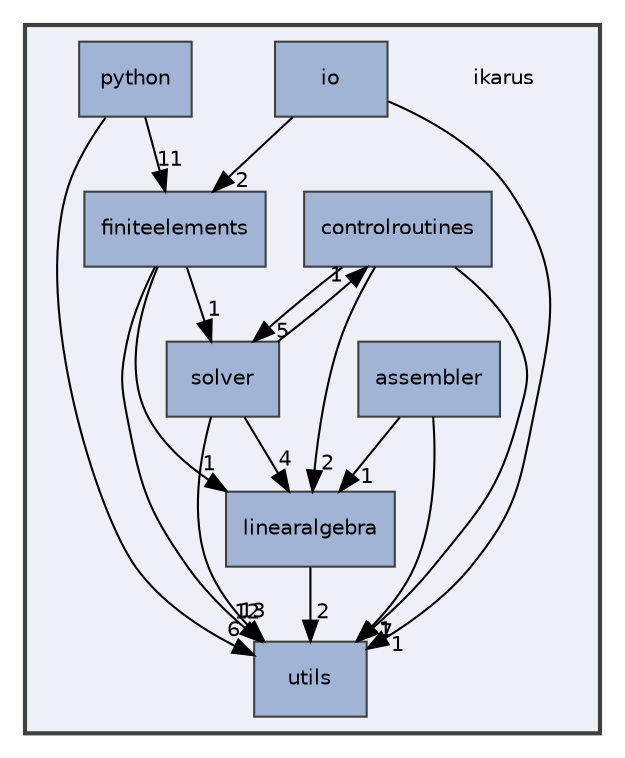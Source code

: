 digraph "ikarus"
{
 // LATEX_PDF_SIZE
  edge [fontname="Helvetica",fontsize="10",labelfontname="Helvetica",labelfontsize="10"];
  node [fontname="Helvetica",fontsize="10",shape=record];
  compound=true
  subgraph clusterdir_5bec9ec6c6b8ab3f2f9d60d2ff21ed81 {
    graph [ bgcolor="#edf0f7", pencolor="grey25", style="filled,bold,", label="", fontname="Helvetica", fontsize="10", URL="dir_5bec9ec6c6b8ab3f2f9d60d2ff21ed81.html"]
    dir_5bec9ec6c6b8ab3f2f9d60d2ff21ed81 [shape=plaintext, label="ikarus"];
  dir_b4e169eb0efbd955079f9a2ee34b7226 [shape=box, label="assembler", style="filled,", fillcolor="#a2b4d6", color="grey25", URL="dir_b4e169eb0efbd955079f9a2ee34b7226.html"];
  dir_a97b071c9c6f7bcc51f4d0bc7519f177 [shape=box, label="controlroutines", style="filled,", fillcolor="#a2b4d6", color="grey25", URL="dir_a97b071c9c6f7bcc51f4d0bc7519f177.html"];
  dir_f5e28093cb075fb92f2345f7d8607df6 [shape=box, label="finiteelements", style="filled,", fillcolor="#a2b4d6", color="grey25", URL="dir_f5e28093cb075fb92f2345f7d8607df6.html"];
  dir_cd0257e5a0a5e21e0bd17a30fdd07a18 [shape=box, label="io", style="filled,", fillcolor="#a2b4d6", color="grey25", URL="dir_cd0257e5a0a5e21e0bd17a30fdd07a18.html"];
  dir_097a0db622079e3c719566efcc9bbfe3 [shape=box, label="linearalgebra", style="filled,", fillcolor="#a2b4d6", color="grey25", URL="dir_097a0db622079e3c719566efcc9bbfe3.html"];
  dir_6063e92d97cad5a47908d6a96069b24d [shape=box, label="python", style="filled,", fillcolor="#a2b4d6", color="grey25", URL="dir_6063e92d97cad5a47908d6a96069b24d.html"];
  dir_26588bed129c997bc132e8888f2113fa [shape=box, label="solver", style="filled,", fillcolor="#a2b4d6", color="grey25", URL="dir_26588bed129c997bc132e8888f2113fa.html"];
  dir_36505a9bfb81f81ed7a4e794d4cf597e [shape=box, label="utils", style="filled,", fillcolor="#a2b4d6", color="grey25", URL="dir_36505a9bfb81f81ed7a4e794d4cf597e.html"];
  }
  dir_b4e169eb0efbd955079f9a2ee34b7226->dir_097a0db622079e3c719566efcc9bbfe3 [headlabel="1", labeldistance=1.5 headhref="dir_000000_000016.html"];
  dir_b4e169eb0efbd955079f9a2ee34b7226->dir_36505a9bfb81f81ed7a4e794d4cf597e [headlabel="1", labeldistance=1.5 headhref="dir_000000_000027.html"];
  dir_a97b071c9c6f7bcc51f4d0bc7519f177->dir_097a0db622079e3c719566efcc9bbfe3 [headlabel="2", labeldistance=1.5 headhref="dir_000004_000016.html"];
  dir_a97b071c9c6f7bcc51f4d0bc7519f177->dir_26588bed129c997bc132e8888f2113fa [headlabel="5", labeldistance=1.5 headhref="dir_000004_000025.html"];
  dir_a97b071c9c6f7bcc51f4d0bc7519f177->dir_36505a9bfb81f81ed7a4e794d4cf597e [headlabel="7", labeldistance=1.5 headhref="dir_000004_000027.html"];
  dir_f5e28093cb075fb92f2345f7d8607df6->dir_36505a9bfb81f81ed7a4e794d4cf597e [headlabel="12", labeldistance=1.5 headhref="dir_000011_000027.html"];
  dir_f5e28093cb075fb92f2345f7d8607df6->dir_097a0db622079e3c719566efcc9bbfe3 [headlabel="1", labeldistance=1.5 headhref="dir_000011_000016.html"];
  dir_f5e28093cb075fb92f2345f7d8607df6->dir_26588bed129c997bc132e8888f2113fa [headlabel="1", labeldistance=1.5 headhref="dir_000011_000025.html"];
  dir_cd0257e5a0a5e21e0bd17a30fdd07a18->dir_36505a9bfb81f81ed7a4e794d4cf597e [headlabel="1", labeldistance=1.5 headhref="dir_000015_000027.html"];
  dir_cd0257e5a0a5e21e0bd17a30fdd07a18->dir_f5e28093cb075fb92f2345f7d8607df6 [headlabel="2", labeldistance=1.5 headhref="dir_000015_000011.html"];
  dir_097a0db622079e3c719566efcc9bbfe3->dir_36505a9bfb81f81ed7a4e794d4cf597e [headlabel="2", labeldistance=1.5 headhref="dir_000016_000027.html"];
  dir_6063e92d97cad5a47908d6a96069b24d->dir_36505a9bfb81f81ed7a4e794d4cf597e [headlabel="6", labeldistance=1.5 headhref="dir_000023_000027.html"];
  dir_6063e92d97cad5a47908d6a96069b24d->dir_f5e28093cb075fb92f2345f7d8607df6 [headlabel="11", labeldistance=1.5 headhref="dir_000023_000011.html"];
  dir_26588bed129c997bc132e8888f2113fa->dir_097a0db622079e3c719566efcc9bbfe3 [headlabel="4", labeldistance=1.5 headhref="dir_000025_000016.html"];
  dir_26588bed129c997bc132e8888f2113fa->dir_36505a9bfb81f81ed7a4e794d4cf597e [headlabel="13", labeldistance=1.5 headhref="dir_000025_000027.html"];
  dir_26588bed129c997bc132e8888f2113fa->dir_a97b071c9c6f7bcc51f4d0bc7519f177 [headlabel="1", labeldistance=1.5 headhref="dir_000025_000004.html"];
}
